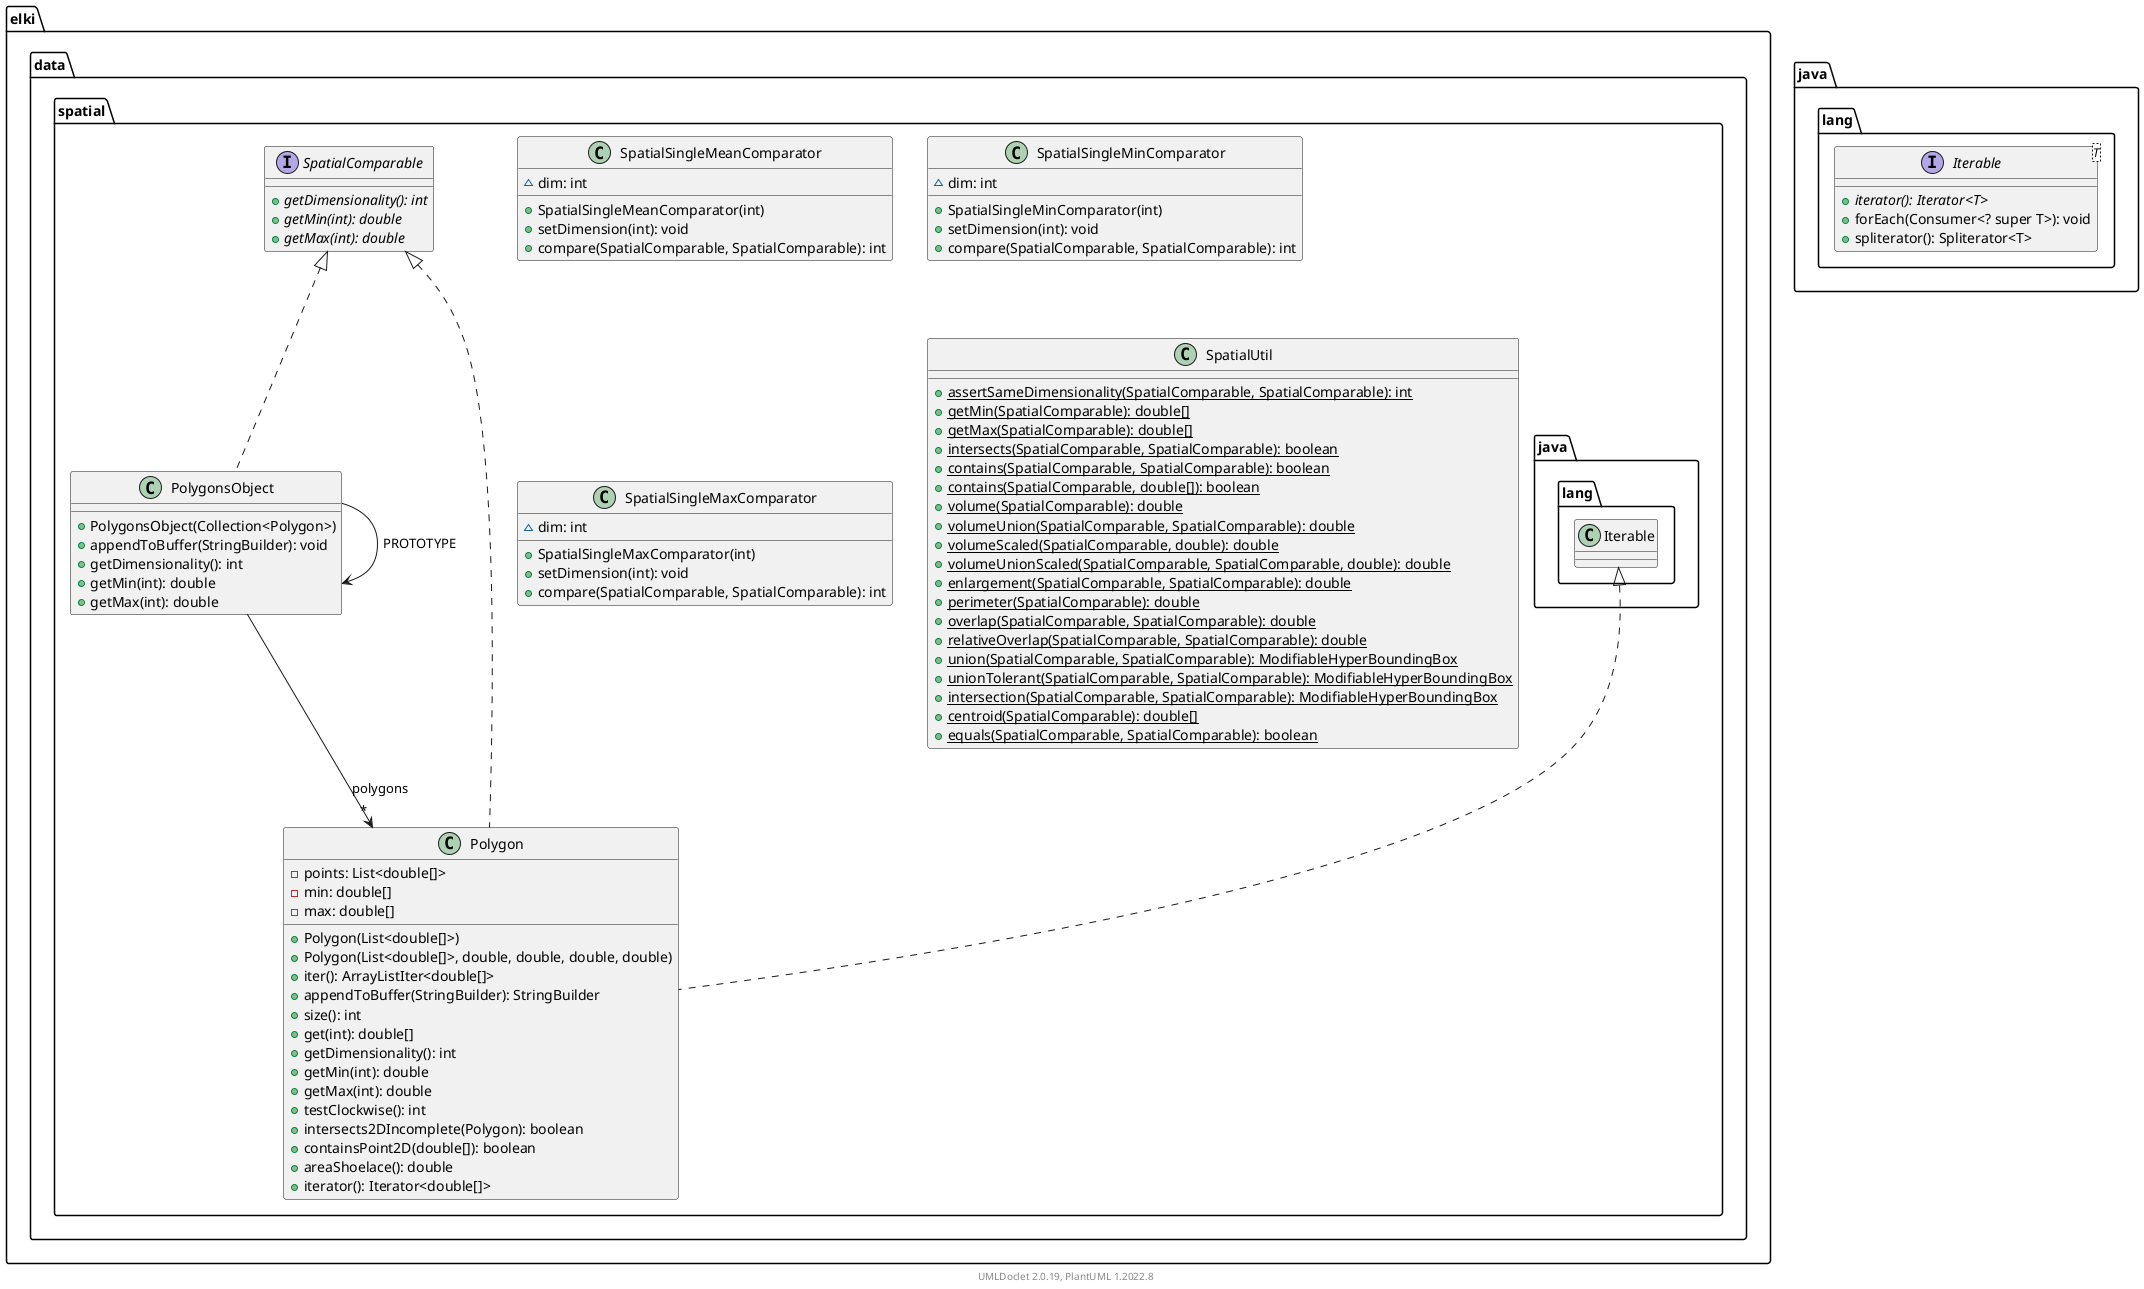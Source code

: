 @startuml
    remove .*\.(Instance|Par|Parameterizer|Factory)$
    namespace elki.data.spatial {

        class SpatialSingleMeanComparator [[SpatialSingleMeanComparator.html]] {
            ~dim: int
            +SpatialSingleMeanComparator(int)
            +setDimension(int): void
            +compare(SpatialComparable, SpatialComparable): int
        }

        class PolygonsObject [[PolygonsObject.html]] {
            +PolygonsObject(Collection<Polygon>)
            +appendToBuffer(StringBuilder): void
            +getDimensionality(): int
            +getMin(int): double
            +getMax(int): double
        }

        class SpatialSingleMinComparator [[SpatialSingleMinComparator.html]] {
            ~dim: int
            +SpatialSingleMinComparator(int)
            +setDimension(int): void
            +compare(SpatialComparable, SpatialComparable): int
        }

        class SpatialSingleMaxComparator [[SpatialSingleMaxComparator.html]] {
            ~dim: int
            +SpatialSingleMaxComparator(int)
            +setDimension(int): void
            +compare(SpatialComparable, SpatialComparable): int
        }

        class Polygon [[Polygon.html]] {
            -points: List<double[]>
            -min: double[]
            -max: double[]
            +Polygon(List<double[]>)
            +Polygon(List<double[]>, double, double, double, double)
            +iter(): ArrayListIter<double[]>
            +appendToBuffer(StringBuilder): StringBuilder
            +size(): int
            +get(int): double[]
            +getDimensionality(): int
            +getMin(int): double
            +getMax(int): double
            +testClockwise(): int
            +intersects2DIncomplete(Polygon): boolean
            +containsPoint2D(double[]): boolean
            +areaShoelace(): double
            +iterator(): Iterator<double[]>
        }

        class SpatialUtil [[SpatialUtil.html]] {
            {static} +assertSameDimensionality(SpatialComparable, SpatialComparable): int
            {static} +getMin(SpatialComparable): double[]
            {static} +getMax(SpatialComparable): double[]
            {static} +intersects(SpatialComparable, SpatialComparable): boolean
            {static} +contains(SpatialComparable, SpatialComparable): boolean
            {static} +contains(SpatialComparable, double[]): boolean
            {static} +volume(SpatialComparable): double
            {static} +volumeUnion(SpatialComparable, SpatialComparable): double
            {static} +volumeScaled(SpatialComparable, double): double
            {static} +volumeUnionScaled(SpatialComparable, SpatialComparable, double): double
            {static} +enlargement(SpatialComparable, SpatialComparable): double
            {static} +perimeter(SpatialComparable): double
            {static} +overlap(SpatialComparable, SpatialComparable): double
            {static} +relativeOverlap(SpatialComparable, SpatialComparable): double
            {static} +union(SpatialComparable, SpatialComparable): ModifiableHyperBoundingBox
            {static} +unionTolerant(SpatialComparable, SpatialComparable): ModifiableHyperBoundingBox
            {static} +intersection(SpatialComparable, SpatialComparable): ModifiableHyperBoundingBox
            {static} +centroid(SpatialComparable): double[]
            {static} +equals(SpatialComparable, SpatialComparable): boolean
        }

        interface SpatialComparable [[SpatialComparable.html]] {
            {abstract} +getDimensionality(): int
            {abstract} +getMin(int): double
            {abstract} +getMax(int): double
        }

        SpatialComparable <|.. PolygonsObject
        PolygonsObject --> PolygonsObject: PROTOTYPE
        PolygonsObject --> "*" Polygon: polygons
        SpatialComparable <|.. Polygon
        java.lang.Iterable <|.. Polygon
    }

    namespace java.lang {
        interface Iterable<T> {
            {abstract} +iterator(): Iterator<T>
            +forEach(Consumer<? super T>): void
            +spliterator(): Spliterator<T>
        }
    }

    center footer UMLDoclet 2.0.19, PlantUML 1.2022.8
@enduml

